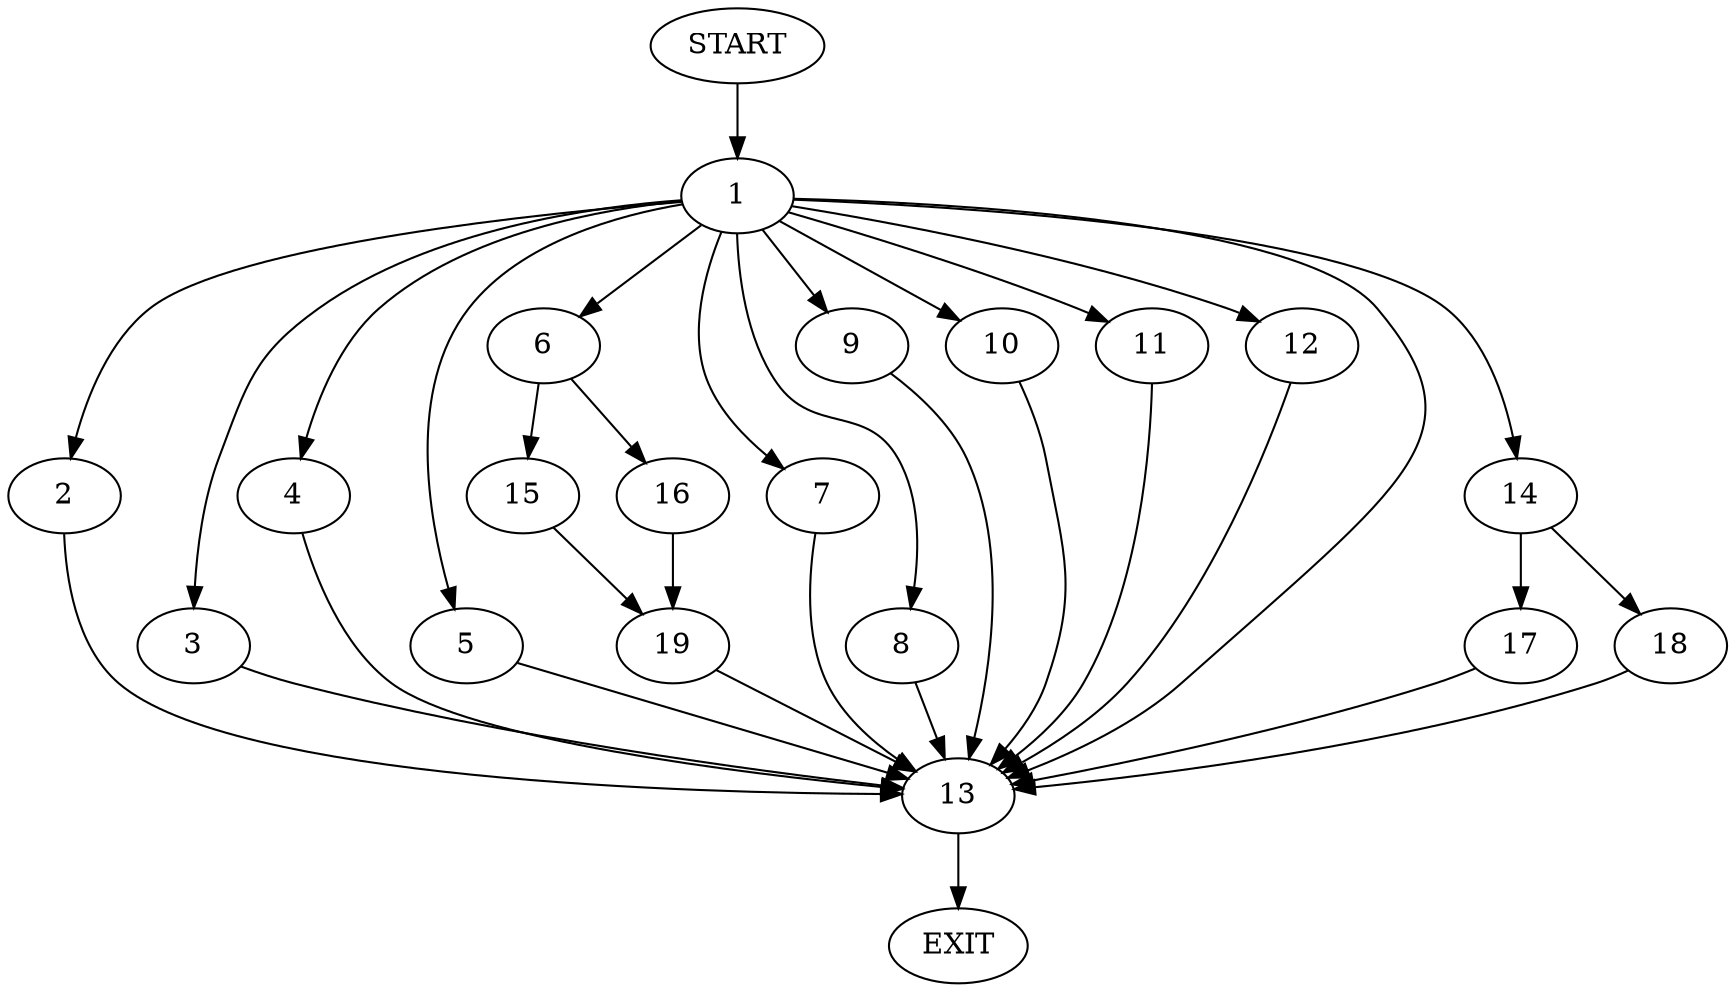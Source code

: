 digraph {
0 [label="START"]
20 [label="EXIT"]
0 -> 1
1 -> 2
1 -> 3
1 -> 4
1 -> 5
1 -> 6
1 -> 7
1 -> 8
1 -> 9
1 -> 10
1 -> 11
1 -> 12
1 -> 13
1 -> 14
2 -> 13
6 -> 15
6 -> 16
8 -> 13
12 -> 13
11 -> 13
5 -> 13
7 -> 13
14 -> 17
14 -> 18
10 -> 13
4 -> 13
3 -> 13
9 -> 13
13 -> 20
17 -> 13
18 -> 13
16 -> 19
15 -> 19
19 -> 13
}
